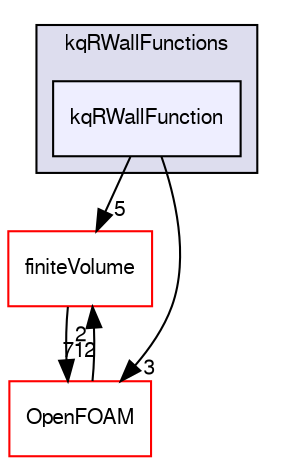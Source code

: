 digraph "src/turbulenceModels/compressible/RAS/derivedFvPatchFields/wallFunctions/kqRWallFunctions/kqRWallFunction" {
  bgcolor=transparent;
  compound=true
  node [ fontsize="10", fontname="FreeSans"];
  edge [ labelfontsize="10", labelfontname="FreeSans"];
  subgraph clusterdir_6e985295fd33e70320d669e89fe6f23b {
    graph [ bgcolor="#ddddee", pencolor="black", label="kqRWallFunctions" fontname="FreeSans", fontsize="10", URL="dir_6e985295fd33e70320d669e89fe6f23b.html"]
  dir_504526fdcb879c4b3d6184edde7018f5 [shape=box, label="kqRWallFunction", style="filled", fillcolor="#eeeeff", pencolor="black", URL="dir_504526fdcb879c4b3d6184edde7018f5.html"];
  }
  dir_9bd15774b555cf7259a6fa18f99fe99b [shape=box label="finiteVolume" color="red" URL="dir_9bd15774b555cf7259a6fa18f99fe99b.html"];
  dir_c5473ff19b20e6ec4dfe5c310b3778a8 [shape=box label="OpenFOAM" color="red" URL="dir_c5473ff19b20e6ec4dfe5c310b3778a8.html"];
  dir_9bd15774b555cf7259a6fa18f99fe99b->dir_c5473ff19b20e6ec4dfe5c310b3778a8 [headlabel="712", labeldistance=1.5 headhref="dir_000749_001732.html"];
  dir_c5473ff19b20e6ec4dfe5c310b3778a8->dir_9bd15774b555cf7259a6fa18f99fe99b [headlabel="2", labeldistance=1.5 headhref="dir_001732_000749.html"];
  dir_504526fdcb879c4b3d6184edde7018f5->dir_9bd15774b555cf7259a6fa18f99fe99b [headlabel="5", labeldistance=1.5 headhref="dir_002903_000749.html"];
  dir_504526fdcb879c4b3d6184edde7018f5->dir_c5473ff19b20e6ec4dfe5c310b3778a8 [headlabel="3", labeldistance=1.5 headhref="dir_002903_001732.html"];
}
